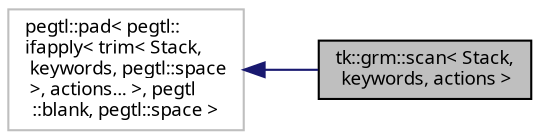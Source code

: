 digraph "tk::grm::scan&lt; Stack, keywords, actions &gt;"
{
 // INTERACTIVE_SVG=YES
  bgcolor="transparent";
  edge [fontname="sans-serif",fontsize="9",labelfontname="sans-serif",labelfontsize="9"];
  node [fontname="sans-serif",fontsize="9",shape=record];
  rankdir="LR";
  Node1 [label="tk::grm::scan\< Stack,\l keywords, actions \>",height=0.2,width=0.4,color="black", fillcolor="grey75", style="filled", fontcolor="black"];
  Node2 -> Node1 [dir="back",color="midnightblue",fontsize="9",style="solid",fontname="sans-serif"];
  Node2 [label="pegtl::pad\< pegtl::\lifapply\< trim\< Stack,\l keywords, pegtl::space\l \>, actions... \>, pegtl\l::blank, pegtl::space \>",height=0.2,width=0.4,color="grey75"];
}
